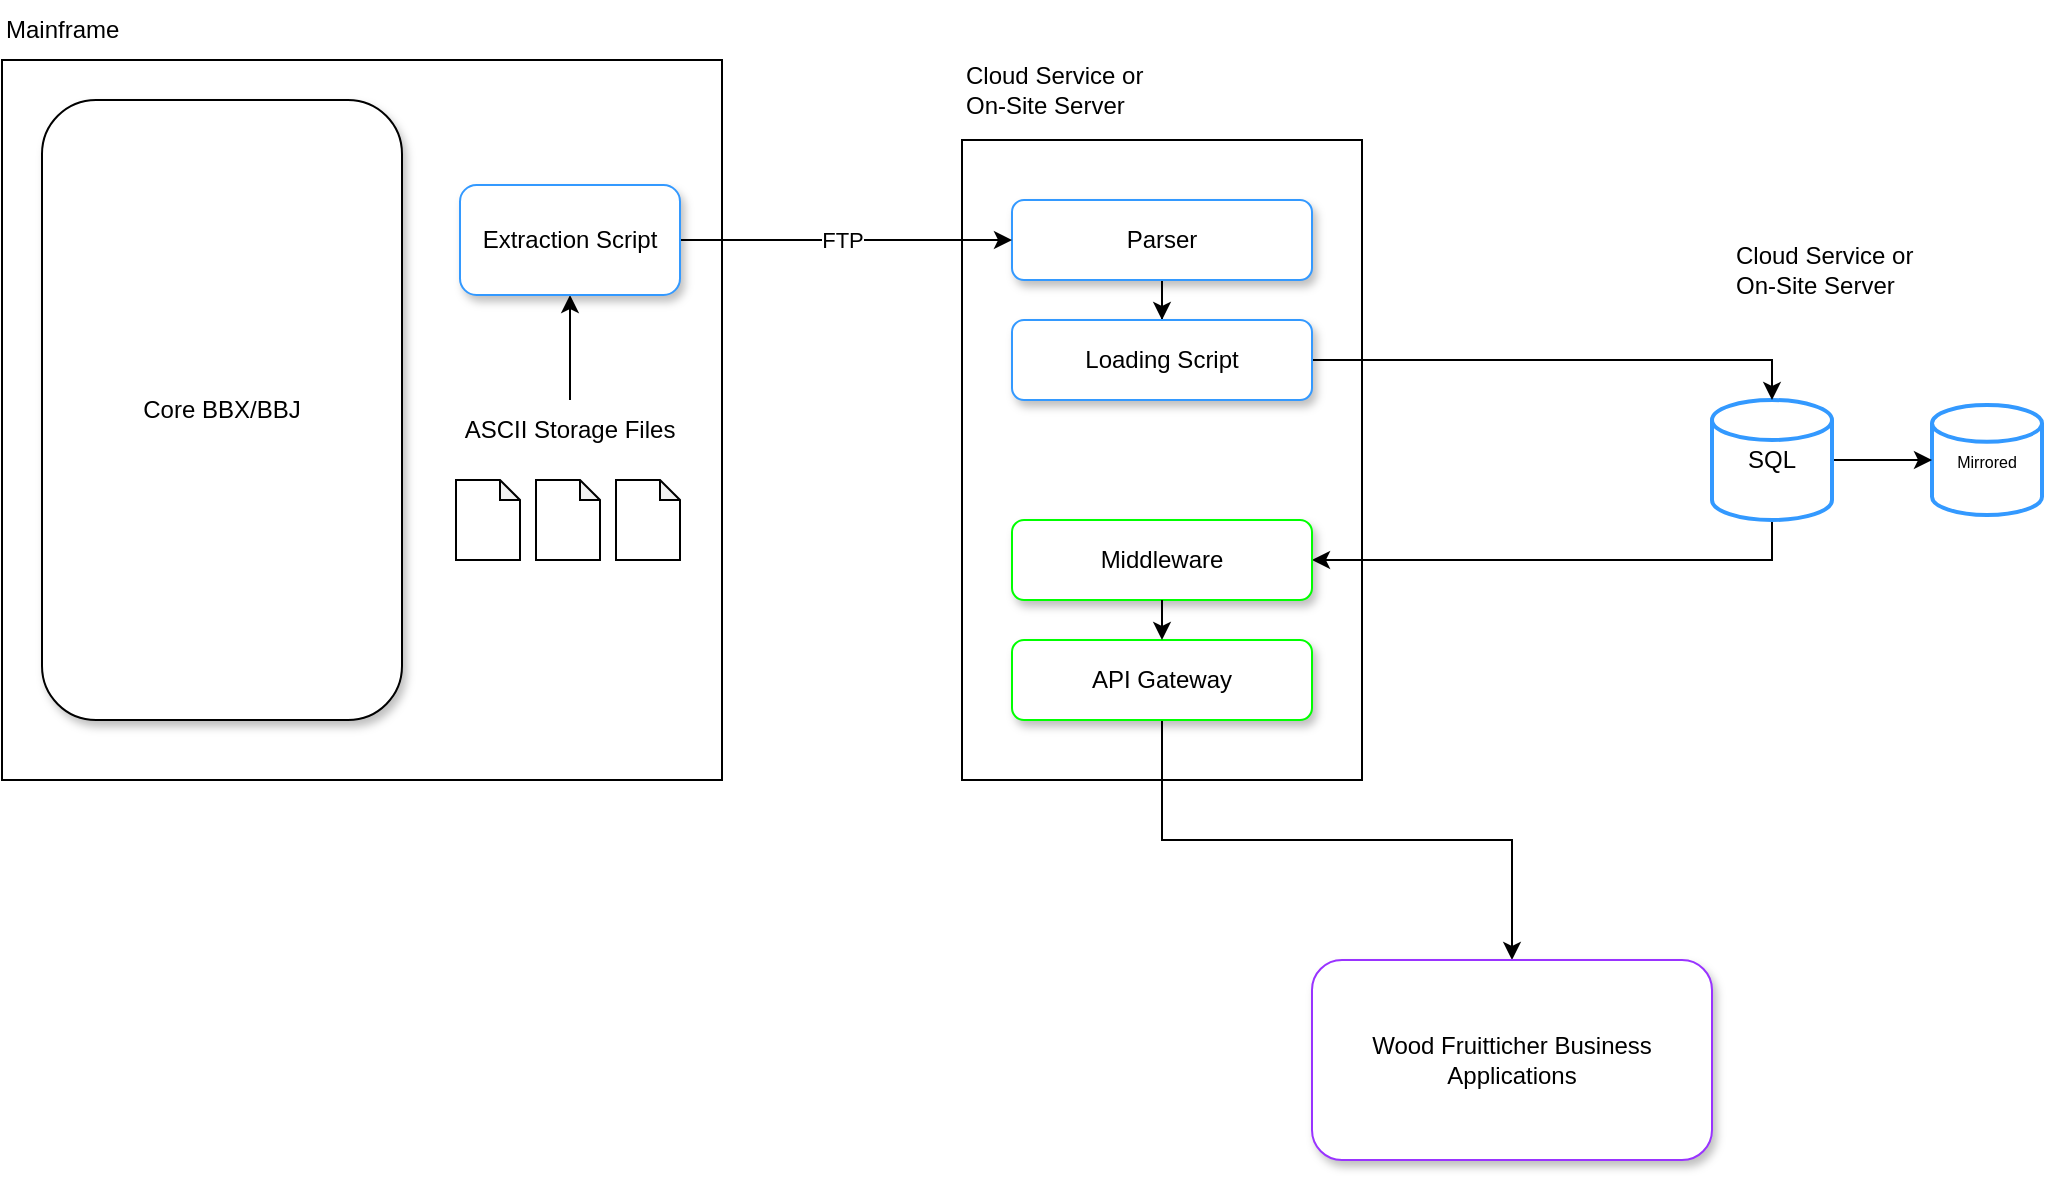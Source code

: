 <mxfile version="20.1.1" type="github">
  <diagram name="Page-1" id="8ce9d11a-91a2-4d17-14d8-a56ed91bf033">
    <mxGraphModel dx="1422" dy="709" grid="1" gridSize="10" guides="1" tooltips="1" connect="1" arrows="1" fold="1" page="1" pageScale="1" pageWidth="1100" pageHeight="850" background="none" math="0" shadow="0">
      <root>
        <mxCell id="0" />
        <mxCell id="1" parent="0" />
        <mxCell id="xjiSCAOGf7zOmXcM8PJk-1" value="" style="rounded=0;whiteSpace=wrap;html=1;" vertex="1" parent="1">
          <mxGeometry x="55" y="150" width="360" height="360" as="geometry" />
        </mxCell>
        <mxCell id="xjiSCAOGf7zOmXcM8PJk-2" value="" style="rounded=0;whiteSpace=wrap;html=1;" vertex="1" parent="1">
          <mxGeometry x="535" y="190" width="200" height="320" as="geometry" />
        </mxCell>
        <mxCell id="xjiSCAOGf7zOmXcM8PJk-5" value="&lt;font style=&quot;font-size: 8px;&quot;&gt;Mirrored&lt;/font&gt;" style="strokeWidth=2;html=1;shape=mxgraph.flowchart.database;whiteSpace=wrap;strokeColor=#3399FF;" vertex="1" parent="1">
          <mxGeometry x="1020" y="322.5" width="55" height="55" as="geometry" />
        </mxCell>
        <mxCell id="xjiSCAOGf7zOmXcM8PJk-15" style="edgeStyle=orthogonalEdgeStyle;rounded=0;orthogonalLoop=1;jettySize=auto;html=1;exitX=1;exitY=0.5;exitDx=0;exitDy=0;exitPerimeter=0;" edge="1" parent="1" source="xjiSCAOGf7zOmXcM8PJk-6" target="xjiSCAOGf7zOmXcM8PJk-5">
          <mxGeometry relative="1" as="geometry" />
        </mxCell>
        <mxCell id="xjiSCAOGf7zOmXcM8PJk-51" style="edgeStyle=orthogonalEdgeStyle;rounded=0;orthogonalLoop=1;jettySize=auto;html=1;exitX=0.5;exitY=1;exitDx=0;exitDy=0;exitPerimeter=0;entryX=1;entryY=0.5;entryDx=0;entryDy=0;fontSize=10;" edge="1" parent="1" source="xjiSCAOGf7zOmXcM8PJk-6" target="xjiSCAOGf7zOmXcM8PJk-11">
          <mxGeometry relative="1" as="geometry" />
        </mxCell>
        <mxCell id="xjiSCAOGf7zOmXcM8PJk-6" value="SQL" style="strokeWidth=2;html=1;shape=mxgraph.flowchart.database;whiteSpace=wrap;strokeColor=#3399FF;" vertex="1" parent="1">
          <mxGeometry x="910" y="320" width="60" height="60" as="geometry" />
        </mxCell>
        <mxCell id="xjiSCAOGf7zOmXcM8PJk-16" style="edgeStyle=orthogonalEdgeStyle;rounded=0;orthogonalLoop=1;jettySize=auto;html=1;exitX=0.5;exitY=1;exitDx=0;exitDy=0;" edge="1" parent="1" source="xjiSCAOGf7zOmXcM8PJk-9" target="xjiSCAOGf7zOmXcM8PJk-12">
          <mxGeometry relative="1" as="geometry" />
        </mxCell>
        <mxCell id="xjiSCAOGf7zOmXcM8PJk-9" value="Parser" style="rounded=1;whiteSpace=wrap;html=1;strokeColor=#3399FF;sketch=0;shadow=1;" vertex="1" parent="1">
          <mxGeometry x="560" y="220" width="150" height="40" as="geometry" />
        </mxCell>
        <mxCell id="xjiSCAOGf7zOmXcM8PJk-43" style="edgeStyle=orthogonalEdgeStyle;rounded=0;orthogonalLoop=1;jettySize=auto;html=1;exitX=0.5;exitY=1;exitDx=0;exitDy=0;entryX=0.5;entryY=0;entryDx=0;entryDy=0;" edge="1" parent="1" source="xjiSCAOGf7zOmXcM8PJk-10" target="xjiSCAOGf7zOmXcM8PJk-42">
          <mxGeometry relative="1" as="geometry" />
        </mxCell>
        <mxCell id="xjiSCAOGf7zOmXcM8PJk-10" value="API Gateway" style="rounded=1;whiteSpace=wrap;html=1;strokeColor=#00FF00;shadow=1;" vertex="1" parent="1">
          <mxGeometry x="560" y="440" width="150" height="40" as="geometry" />
        </mxCell>
        <mxCell id="xjiSCAOGf7zOmXcM8PJk-11" value="Middleware" style="rounded=1;whiteSpace=wrap;html=1;strokeColor=#00FF00;shadow=1;" vertex="1" parent="1">
          <mxGeometry x="560" y="380" width="150" height="40" as="geometry" />
        </mxCell>
        <mxCell id="xjiSCAOGf7zOmXcM8PJk-52" style="edgeStyle=orthogonalEdgeStyle;rounded=0;orthogonalLoop=1;jettySize=auto;html=1;exitX=1;exitY=0.5;exitDx=0;exitDy=0;entryX=0.5;entryY=0;entryDx=0;entryDy=0;entryPerimeter=0;fontSize=10;" edge="1" parent="1" source="xjiSCAOGf7zOmXcM8PJk-12" target="xjiSCAOGf7zOmXcM8PJk-6">
          <mxGeometry relative="1" as="geometry" />
        </mxCell>
        <mxCell id="xjiSCAOGf7zOmXcM8PJk-12" value="Loading Script" style="rounded=1;whiteSpace=wrap;html=1;strokeColor=#3399FF;shadow=1;" vertex="1" parent="1">
          <mxGeometry x="560" y="280" width="150" height="40" as="geometry" />
        </mxCell>
        <mxCell id="xjiSCAOGf7zOmXcM8PJk-17" value="" style="endArrow=classic;html=1;rounded=0;entryX=0.5;entryY=0;entryDx=0;entryDy=0;exitX=0.5;exitY=1;exitDx=0;exitDy=0;" edge="1" parent="1" source="xjiSCAOGf7zOmXcM8PJk-11" target="xjiSCAOGf7zOmXcM8PJk-10">
          <mxGeometry width="50" height="50" relative="1" as="geometry">
            <mxPoint x="615" y="410" as="sourcePoint" />
            <mxPoint x="665" y="360" as="targetPoint" />
          </mxGeometry>
        </mxCell>
        <mxCell id="xjiSCAOGf7zOmXcM8PJk-20" value="Core BBX/BBJ" style="rounded=1;whiteSpace=wrap;html=1;shadow=1;" vertex="1" parent="1">
          <mxGeometry x="75" y="170" width="180" height="310" as="geometry" />
        </mxCell>
        <mxCell id="xjiSCAOGf7zOmXcM8PJk-21" value="" style="shape=note;whiteSpace=wrap;html=1;backgroundOutline=1;darkOpacity=0.05;size=10;" vertex="1" parent="1">
          <mxGeometry x="322" y="360" width="32" height="40" as="geometry" />
        </mxCell>
        <mxCell id="xjiSCAOGf7zOmXcM8PJk-22" value="" style="shape=note;whiteSpace=wrap;html=1;backgroundOutline=1;darkOpacity=0.05;size=10;" vertex="1" parent="1">
          <mxGeometry x="362" y="360" width="32" height="40" as="geometry" />
        </mxCell>
        <mxCell id="xjiSCAOGf7zOmXcM8PJk-24" value="" style="shape=note;whiteSpace=wrap;html=1;backgroundOutline=1;darkOpacity=0.05;size=10;" vertex="1" parent="1">
          <mxGeometry x="282" y="360" width="32" height="40" as="geometry" />
        </mxCell>
        <mxCell id="xjiSCAOGf7zOmXcM8PJk-35" style="edgeStyle=orthogonalEdgeStyle;rounded=0;orthogonalLoop=1;jettySize=auto;html=1;exitX=0.5;exitY=0;exitDx=0;exitDy=0;entryX=0.5;entryY=1;entryDx=0;entryDy=0;" edge="1" parent="1" source="xjiSCAOGf7zOmXcM8PJk-25" target="xjiSCAOGf7zOmXcM8PJk-30">
          <mxGeometry relative="1" as="geometry" />
        </mxCell>
        <mxCell id="xjiSCAOGf7zOmXcM8PJk-25" value="ASCII Storage Files" style="text;html=1;strokeColor=none;fillColor=none;align=center;verticalAlign=middle;whiteSpace=wrap;rounded=0;" vertex="1" parent="1">
          <mxGeometry x="284" y="320" width="110" height="30" as="geometry" />
        </mxCell>
        <mxCell id="xjiSCAOGf7zOmXcM8PJk-26" value="Mainframe" style="text;html=1;strokeColor=none;fillColor=none;align=left;verticalAlign=middle;whiteSpace=wrap;rounded=0;" vertex="1" parent="1">
          <mxGeometry x="55" y="120" width="120" height="30" as="geometry" />
        </mxCell>
        <mxCell id="xjiSCAOGf7zOmXcM8PJk-28" value="Cloud Service or On-Site Server" style="text;html=1;strokeColor=none;fillColor=none;align=left;verticalAlign=middle;whiteSpace=wrap;rounded=0;" vertex="1" parent="1">
          <mxGeometry x="535" y="150" width="110" height="30" as="geometry" />
        </mxCell>
        <mxCell id="xjiSCAOGf7zOmXcM8PJk-38" style="edgeStyle=orthogonalEdgeStyle;rounded=0;orthogonalLoop=1;jettySize=auto;html=1;exitX=1;exitY=0.5;exitDx=0;exitDy=0;entryX=0;entryY=0.5;entryDx=0;entryDy=0;" edge="1" parent="1" source="xjiSCAOGf7zOmXcM8PJk-30" target="xjiSCAOGf7zOmXcM8PJk-9">
          <mxGeometry relative="1" as="geometry" />
        </mxCell>
        <mxCell id="xjiSCAOGf7zOmXcM8PJk-39" value="FTP" style="edgeLabel;html=1;align=center;verticalAlign=middle;resizable=0;points=[];" vertex="1" connectable="0" parent="xjiSCAOGf7zOmXcM8PJk-38">
          <mxGeometry x="-0.16" y="1" relative="1" as="geometry">
            <mxPoint x="11" y="1" as="offset" />
          </mxGeometry>
        </mxCell>
        <mxCell id="xjiSCAOGf7zOmXcM8PJk-30" value="Extraction Script" style="rounded=1;whiteSpace=wrap;html=1;labelBackgroundColor=none;labelBorderColor=none;glass=0;shadow=1;strokeColor=#3399FF;" vertex="1" parent="1">
          <mxGeometry x="284" y="212.5" width="110" height="55" as="geometry" />
        </mxCell>
        <mxCell id="xjiSCAOGf7zOmXcM8PJk-40" value="Cloud Service or On-Site Server" style="text;html=1;strokeColor=none;fillColor=none;align=left;verticalAlign=middle;whiteSpace=wrap;rounded=0;" vertex="1" parent="1">
          <mxGeometry x="920" y="240" width="110" height="30" as="geometry" />
        </mxCell>
        <mxCell id="xjiSCAOGf7zOmXcM8PJk-42" value="Wood Fruitticher Business Applications" style="rounded=1;whiteSpace=wrap;html=1;shadow=1;strokeColor=#9933FF;" vertex="1" parent="1">
          <mxGeometry x="710" y="600" width="200" height="100" as="geometry" />
        </mxCell>
        <mxCell id="xjiSCAOGf7zOmXcM8PJk-55" value="" style="shape=image;html=1;verticalAlign=top;verticalLabelPosition=bottom;labelBackgroundColor=default;imageAspect=0;aspect=fixed;image=https://cdn0.iconfinder.com/data/icons/evericons-24px-vol-1/24/refresh-ccw-128.png;shadow=1;glass=0;labelBorderColor=none;sketch=0;fontSize=8;fontColor=#FFFFFF;strokeColor=#9933FF;" vertex="1" parent="1">
          <mxGeometry x="980" y="320" width="24" height="24" as="geometry" />
        </mxCell>
      </root>
    </mxGraphModel>
  </diagram>
</mxfile>
